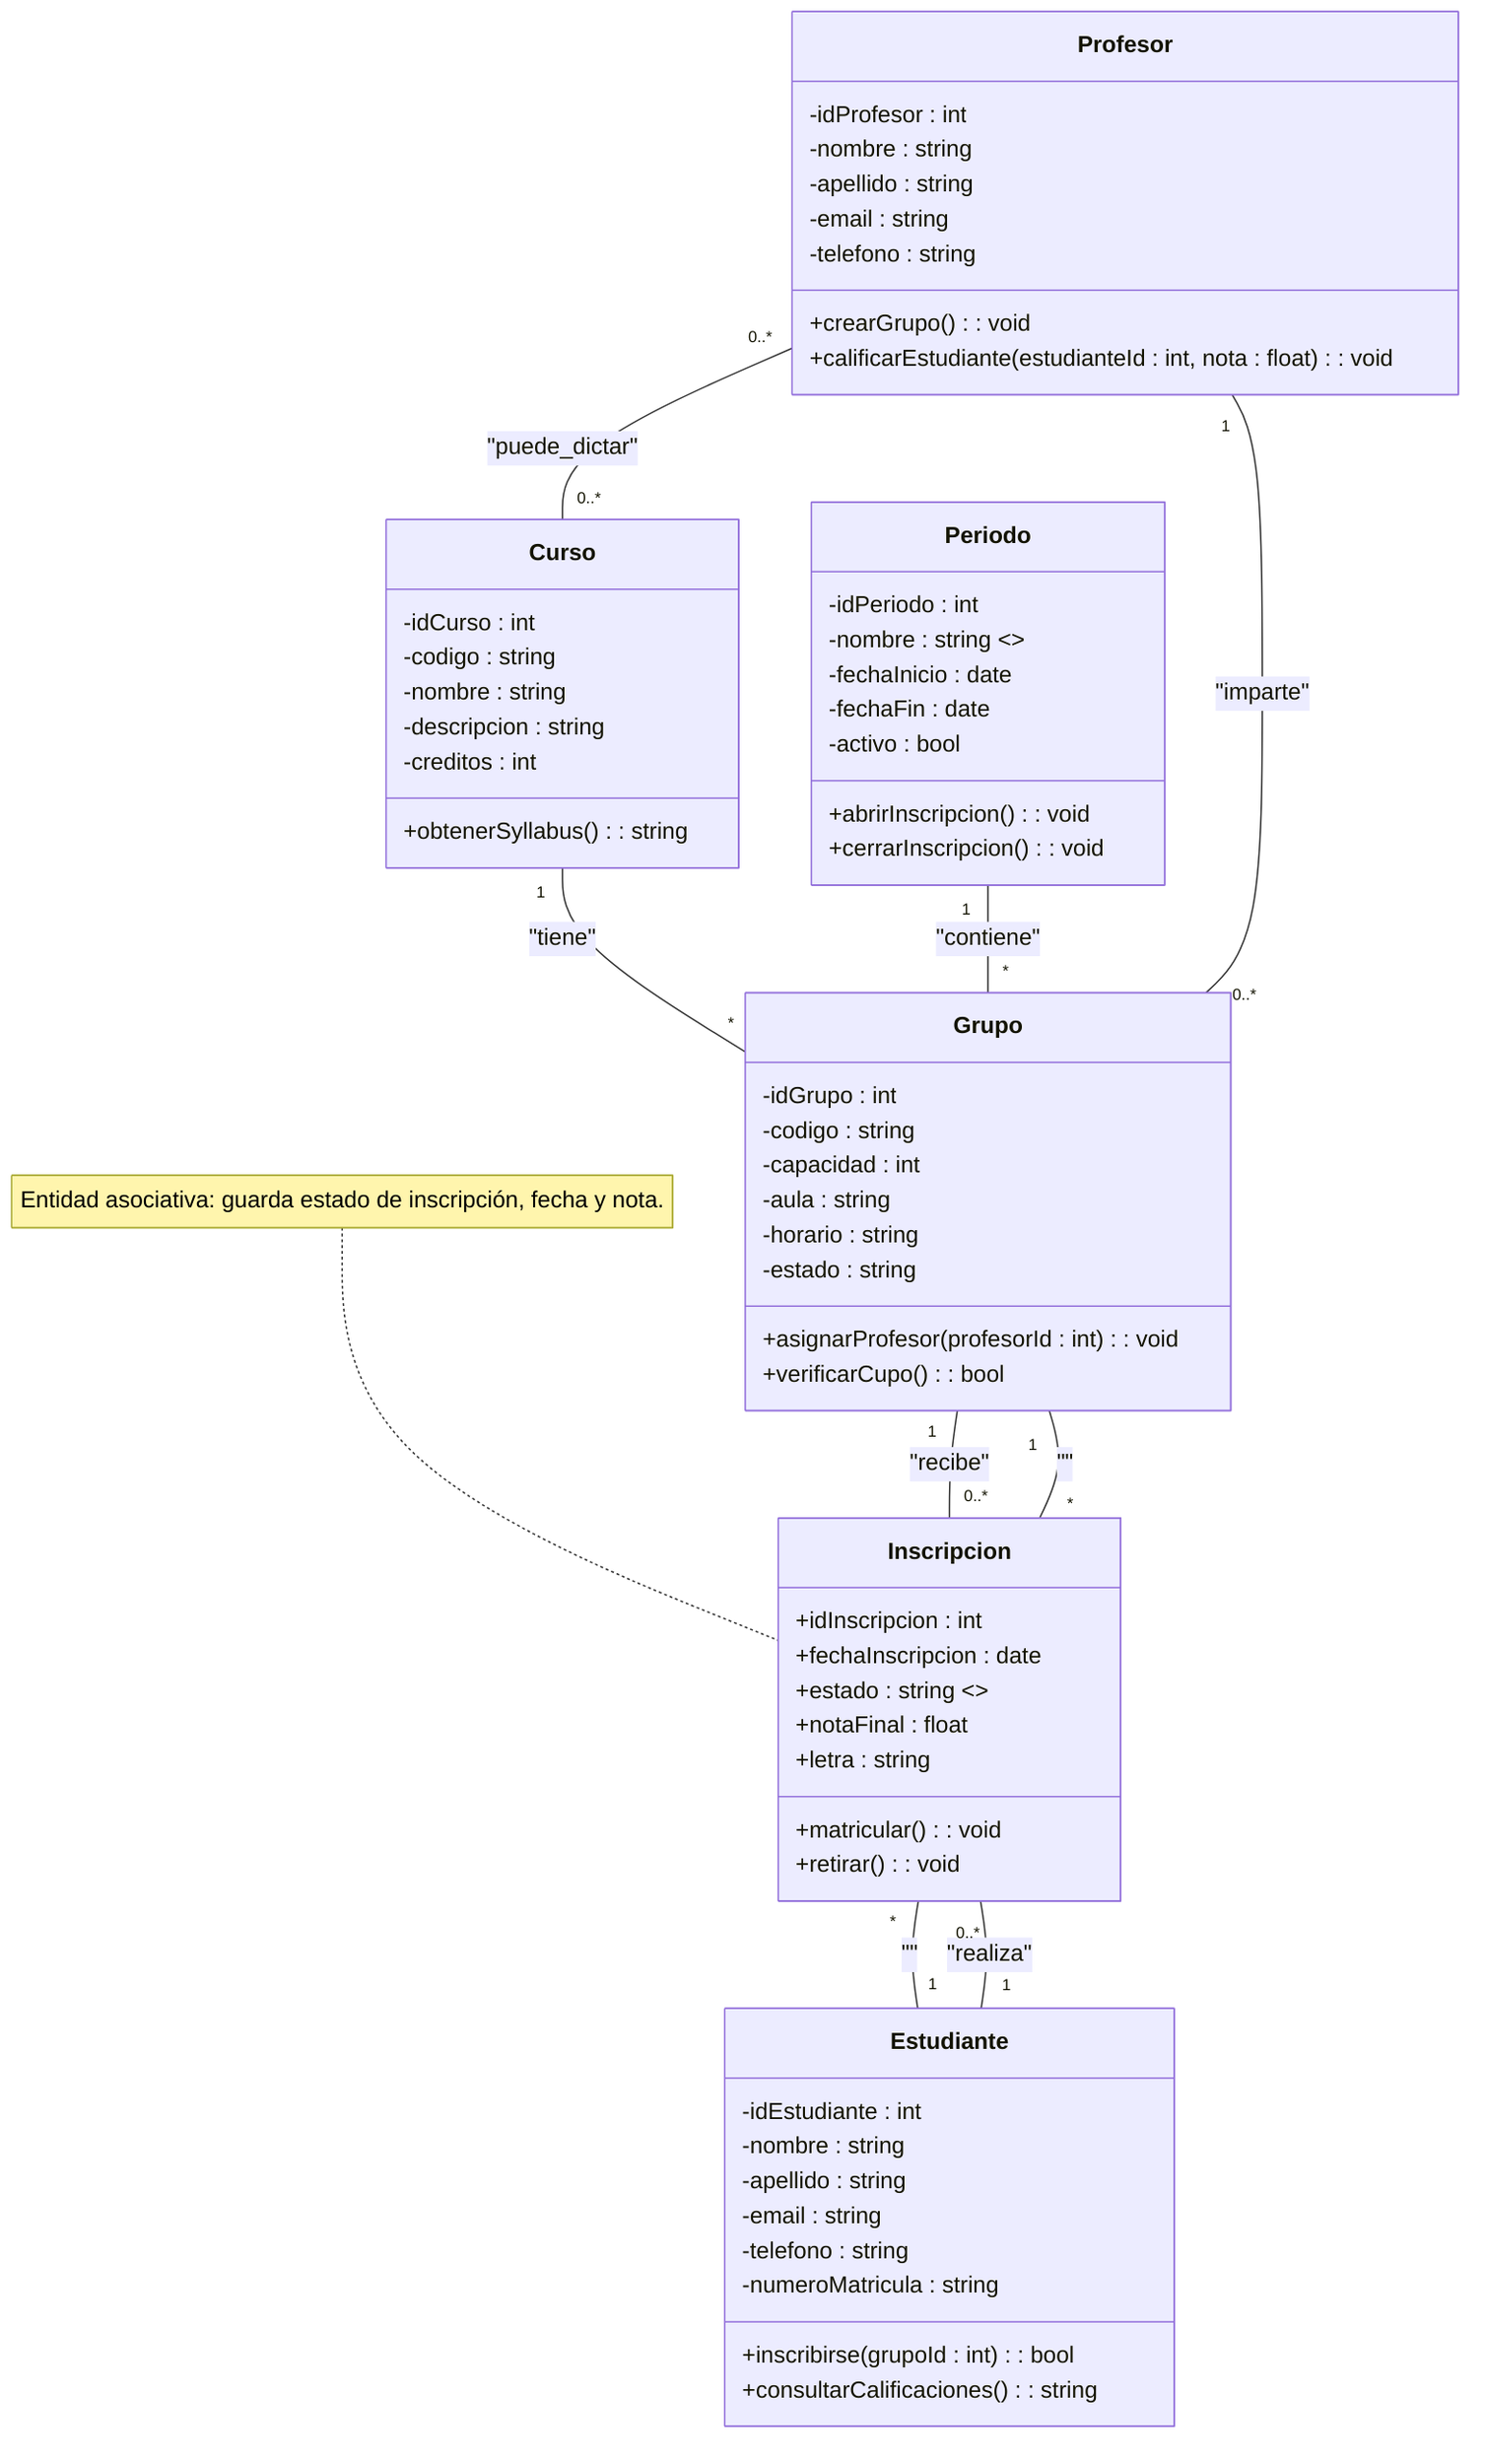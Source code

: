 classDiagram
    class Profesor {
      -idProfesor : int
      -nombre : string
      -apellido : string
      -email : string
      -telefono : string
      +crearGrupo() : void
      +calificarEstudiante(estudianteId : int, nota : float) : void
    }

    class Estudiante {
      -idEstudiante : int
      -nombre : string
      -apellido : string
      -email : string
      -telefono : string
      -numeroMatricula : string
      +inscribirse(grupoId : int) : bool
      +consultarCalificaciones() : string
    }

    class Curso {
      -idCurso : int
      -codigo : string
      -nombre : string
      -descripcion : string
      -creditos : int
      +obtenerSyllabus() : string
    }

    class Periodo {
      -idPeriodo : int
      -nombre : string  <<ej: "2025-1">>
      -fechaInicio : date
      -fechaFin : date
      -activo : bool
      +abrirInscripcion() : void
      +cerrarInscripcion() : void
    }

    class Grupo {
      -idGrupo : int
      -codigo : string
      -capacidad : int
      -aula : string
      -horario : string
      -estado : string
      +asignarProfesor(profesorId : int) : void
      +verificarCupo() : bool
    }

    class Inscripcion {
      +idInscripcion : int
      +fechaInscripcion : date
      +estado : string  <<ej: "Matriculado","Retirado">>
      +notaFinal : float
      +letra : string
      +matricular() : void
      +retirar() : void
    }

    %% Relaciones
    Curso "1" -- "*" Grupo : "tiene"
    Periodo "1" -- "*" Grupo : "contiene"
    Profesor "1" -- "0..*" Grupo : "imparte"
    Estudiante "1" -- "0..*" Inscripcion : "realiza"
    Grupo "1" -- "0..*" Inscripcion : "recibe"
    Inscripcion "*" -- "1" Estudiante : ""
    Inscripcion "*" -- "1" Grupo : ""
    Profesor "0..*" -- "0..*" Curso : "puede_dictar"

    note for Inscripcion "Entidad asociativa: guarda estado de inscripción, fecha y nota."